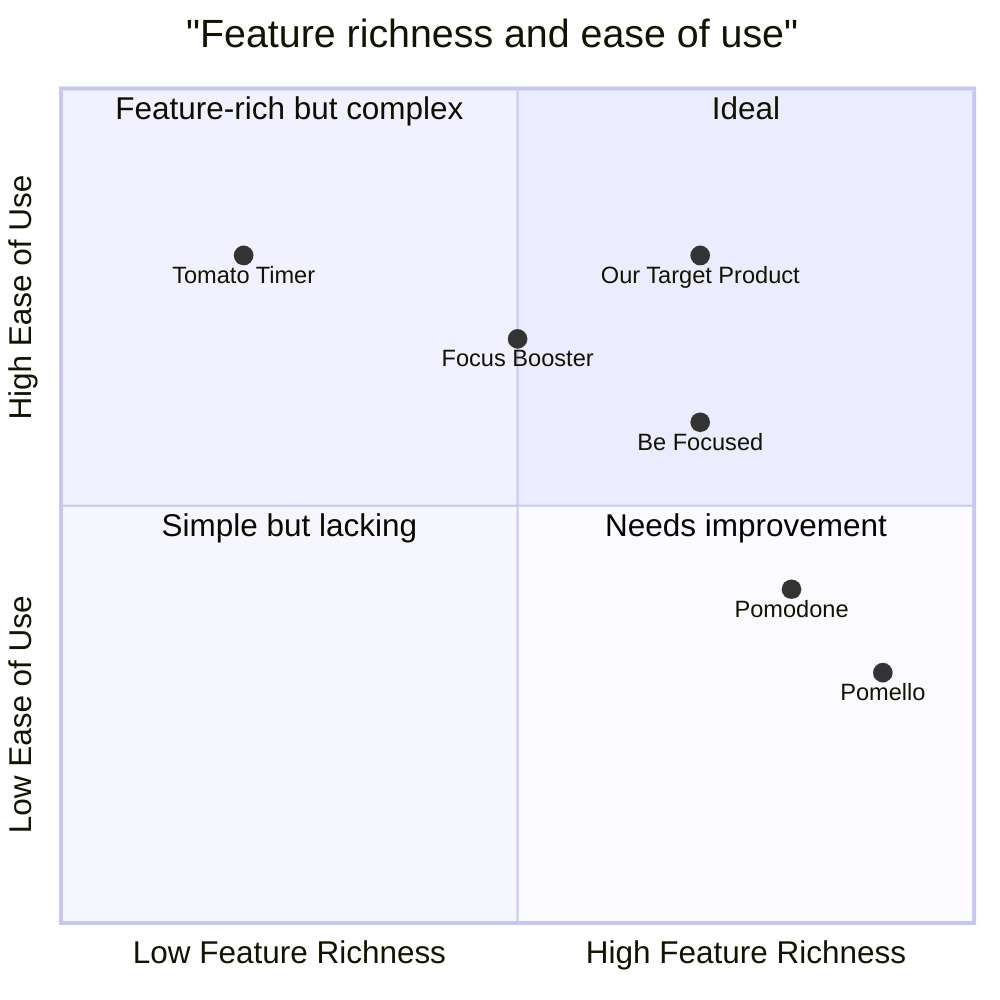 quadrantChart
    title "Feature richness and ease of use"
    x-axis "Low Feature Richness" --> "High Feature Richness"
    y-axis "Low Ease of Use" --> "High Ease of Use"
    quadrant-1 "Ideal"
    quadrant-2 "Feature-rich but complex"
    quadrant-3 "Simple but lacking"
    quadrant-4 "Needs improvement"
    "Pomodone": [0.8, 0.4]
    "Focus Booster": [0.5, 0.7]
    "Tomato Timer": [0.2, 0.8]
    "Be Focused": [0.7, 0.6]
    "Pomello": [0.9, 0.3]
    "Our Target Product": [0.7, 0.8]